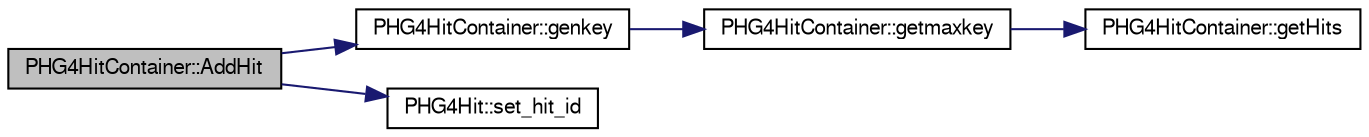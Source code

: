 digraph "PHG4HitContainer::AddHit"
{
  bgcolor="transparent";
  edge [fontname="FreeSans",fontsize="10",labelfontname="FreeSans",labelfontsize="10"];
  node [fontname="FreeSans",fontsize="10",shape=record];
  rankdir="LR";
  Node1 [label="PHG4HitContainer::AddHit",height=0.2,width=0.4,color="black", fillcolor="grey75", style="filled" fontcolor="black"];
  Node1 -> Node2 [color="midnightblue",fontsize="10",style="solid",fontname="FreeSans"];
  Node2 [label="PHG4HitContainer::genkey",height=0.2,width=0.4,color="black",URL="$d4/d30/classPHG4HitContainer.html#acc72c84889e0996033748a308516ac8c"];
  Node2 -> Node3 [color="midnightblue",fontsize="10",style="solid",fontname="FreeSans"];
  Node3 [label="PHG4HitContainer::getmaxkey",height=0.2,width=0.4,color="black",URL="$d4/d30/classPHG4HitContainer.html#a032b255f36b64361b918bcf89c42be23"];
  Node3 -> Node4 [color="midnightblue",fontsize="10",style="solid",fontname="FreeSans"];
  Node4 [label="PHG4HitContainer::getHits",height=0.2,width=0.4,color="black",URL="$d4/d30/classPHG4HitContainer.html#a58675c9ee1bd7f21c205a76bf13459fb",tooltip="return all hist "];
  Node1 -> Node5 [color="midnightblue",fontsize="10",style="solid",fontname="FreeSans"];
  Node5 [label="PHG4Hit::set_hit_id",height=0.2,width=0.4,color="black",URL="$d3/d9e/classPHG4Hit.html#a6ab54f080fd17e16f76c2a1a73b9ae34"];
}
